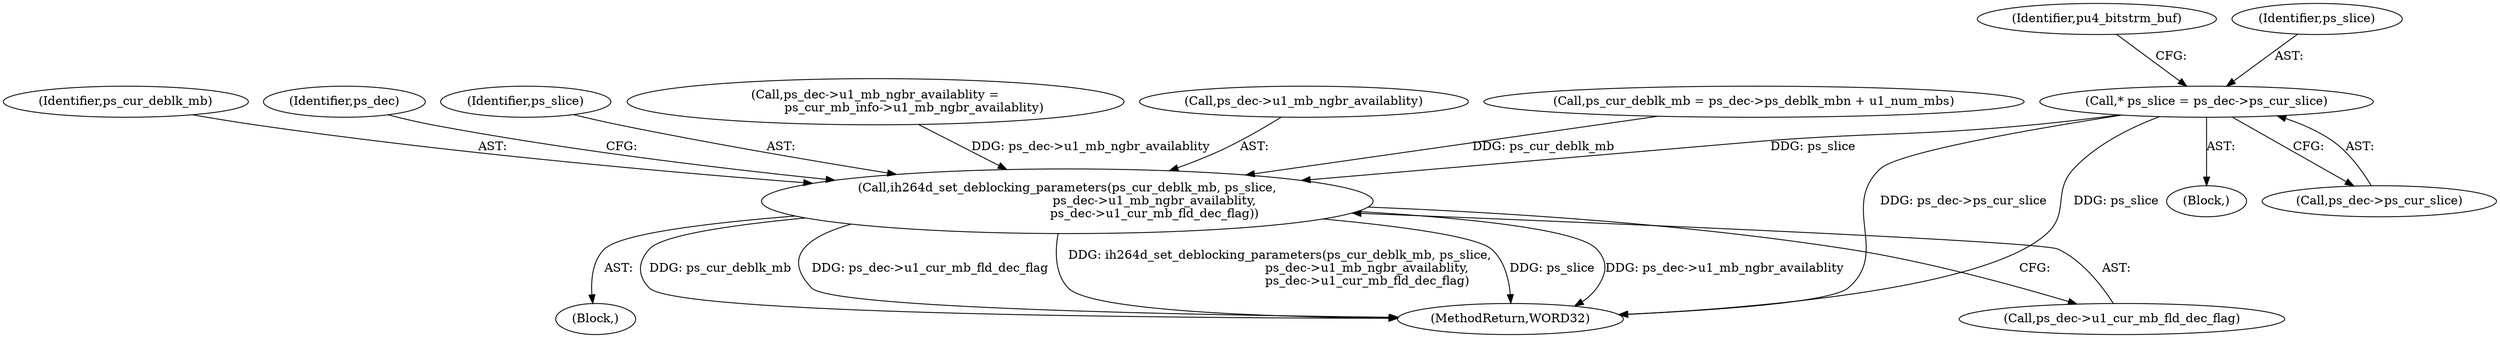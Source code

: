digraph "0_Android_a78887bcffbc2995cf9ed72e0697acf560875e9e_1@pointer" {
"1000164" [label="(Call,* ps_slice = ps_dec->ps_cur_slice)"];
"1001079" [label="(Call,ih264d_set_deblocking_parameters(ps_cur_deblk_mb, ps_slice,\n                                             ps_dec->u1_mb_ngbr_availablity,\n                                             ps_dec->u1_cur_mb_fld_dec_flag))"];
"1001078" [label="(Block,)"];
"1000136" [label="(Block,)"];
"1001080" [label="(Identifier,ps_cur_deblk_mb)"];
"1001079" [label="(Call,ih264d_set_deblocking_parameters(ps_cur_deblk_mb, ps_slice,\n                                             ps_dec->u1_mb_ngbr_availablity,\n                                             ps_dec->u1_cur_mb_fld_dec_flag))"];
"1001090" [label="(Identifier,ps_dec)"];
"1000166" [label="(Call,ps_dec->ps_cur_slice)"];
"1001081" [label="(Identifier,ps_slice)"];
"1000171" [label="(Identifier,pu4_bitstrm_buf)"];
"1000578" [label="(Call,ps_dec->u1_mb_ngbr_availablity =\n                    ps_cur_mb_info->u1_mb_ngbr_availablity)"];
"1000164" [label="(Call,* ps_slice = ps_dec->ps_cur_slice)"];
"1000165" [label="(Identifier,ps_slice)"];
"1001082" [label="(Call,ps_dec->u1_mb_ngbr_availablity)"];
"1001037" [label="(Call,ps_cur_deblk_mb = ps_dec->ps_deblk_mbn + u1_num_mbs)"];
"1001356" [label="(MethodReturn,WORD32)"];
"1001085" [label="(Call,ps_dec->u1_cur_mb_fld_dec_flag)"];
"1000164" -> "1000136"  [label="AST: "];
"1000164" -> "1000166"  [label="CFG: "];
"1000165" -> "1000164"  [label="AST: "];
"1000166" -> "1000164"  [label="AST: "];
"1000171" -> "1000164"  [label="CFG: "];
"1000164" -> "1001356"  [label="DDG: ps_dec->ps_cur_slice"];
"1000164" -> "1001356"  [label="DDG: ps_slice"];
"1000164" -> "1001079"  [label="DDG: ps_slice"];
"1001079" -> "1001078"  [label="AST: "];
"1001079" -> "1001085"  [label="CFG: "];
"1001080" -> "1001079"  [label="AST: "];
"1001081" -> "1001079"  [label="AST: "];
"1001082" -> "1001079"  [label="AST: "];
"1001085" -> "1001079"  [label="AST: "];
"1001090" -> "1001079"  [label="CFG: "];
"1001079" -> "1001356"  [label="DDG: ps_cur_deblk_mb"];
"1001079" -> "1001356"  [label="DDG: ps_dec->u1_cur_mb_fld_dec_flag"];
"1001079" -> "1001356"  [label="DDG: ih264d_set_deblocking_parameters(ps_cur_deblk_mb, ps_slice,\n                                             ps_dec->u1_mb_ngbr_availablity,\n                                             ps_dec->u1_cur_mb_fld_dec_flag)"];
"1001079" -> "1001356"  [label="DDG: ps_slice"];
"1001079" -> "1001356"  [label="DDG: ps_dec->u1_mb_ngbr_availablity"];
"1001037" -> "1001079"  [label="DDG: ps_cur_deblk_mb"];
"1000578" -> "1001079"  [label="DDG: ps_dec->u1_mb_ngbr_availablity"];
}

